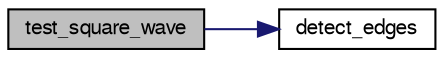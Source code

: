 digraph G
{
  bgcolor="transparent";
  edge [fontname="FreeSans",fontsize="10",labelfontname="FreeSans",labelfontsize="10"];
  node [fontname="FreeSans",fontsize="10",shape=record];
  rankdir=LR;
  Node1 [label="test_square_wave",height=0.2,width=0.4,color="black", fillcolor="grey75", style="filled" fontcolor="black"];
  Node1 -> Node2 [color="midnightblue",fontsize="10",style="solid",fontname="FreeSans"];
  Node2 [label="detect_edges",height=0.2,width=0.4,color="black",URL="$test_8h.html#ad8f921f2fdf10acb0831ef658568fbf9",tooltip="detect edges from sqwave single channel data"];
}
